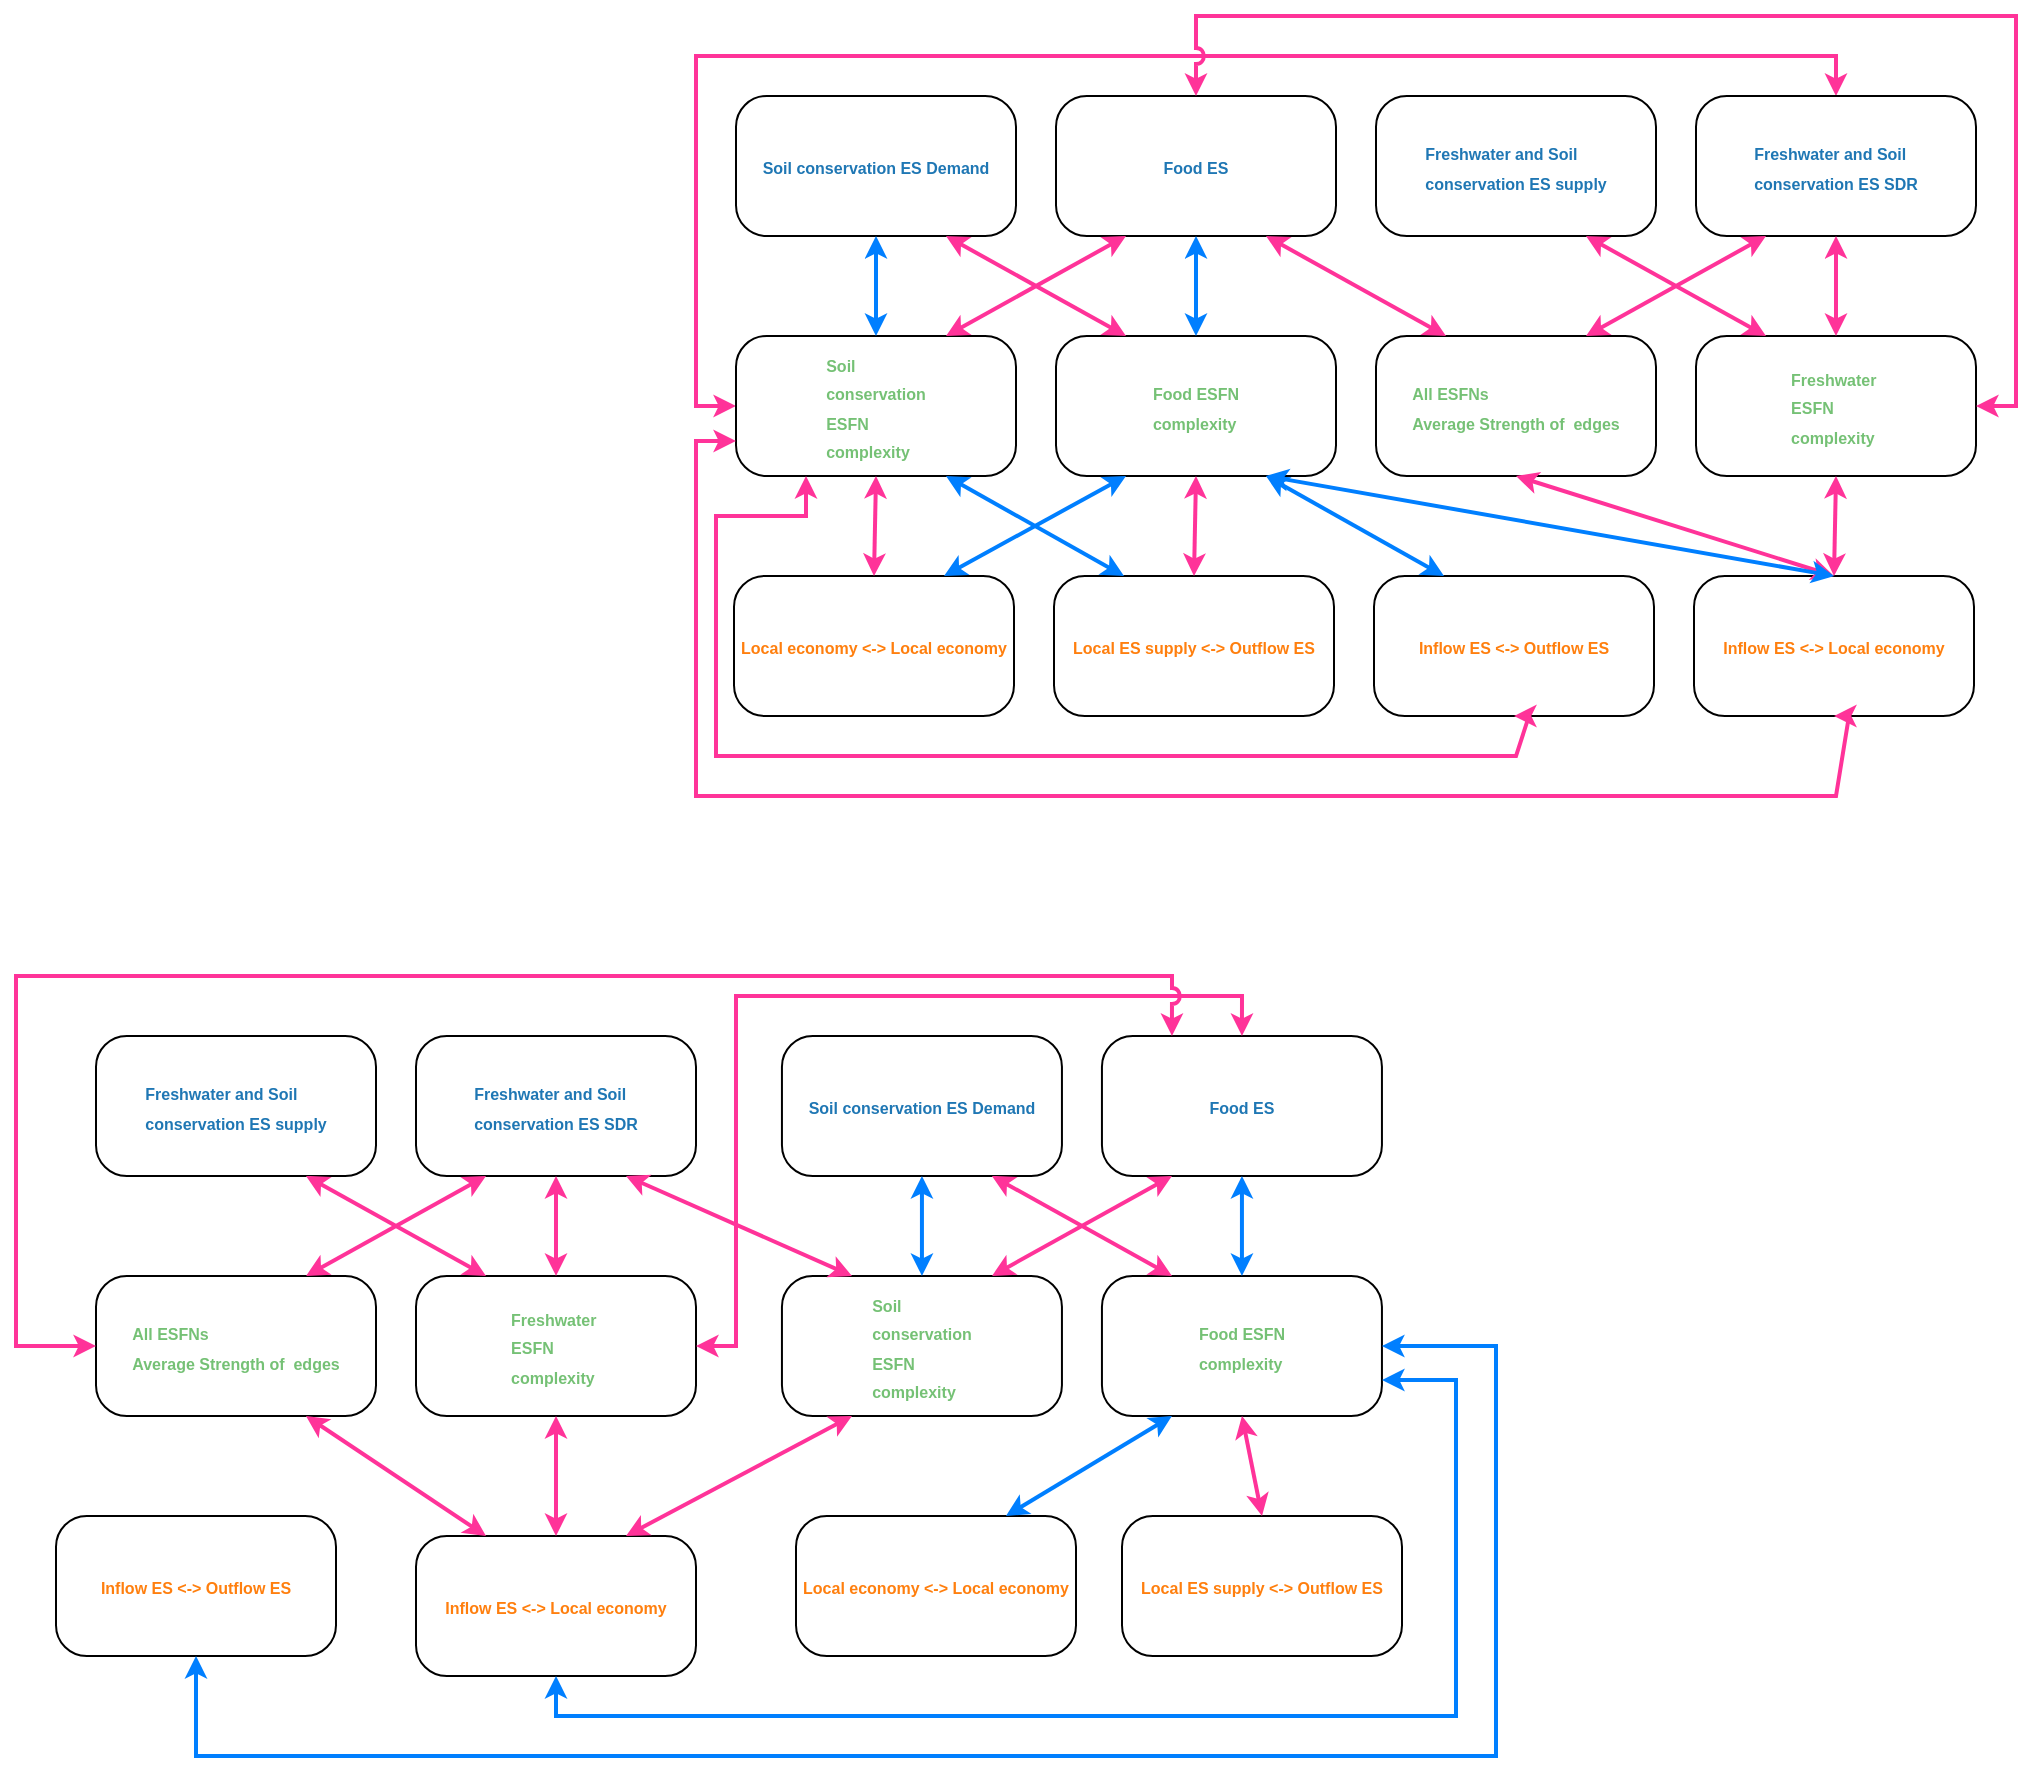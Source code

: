 <mxfile version="24.0.7" type="github">
  <diagram name="第 1 页" id="JeE2c27Bu6EYM7HYvsVZ">
    <mxGraphModel dx="2015" dy="661" grid="1" gridSize="10" guides="1" tooltips="1" connect="1" arrows="1" fold="1" page="1" pageScale="1" pageWidth="827" pageHeight="1169" math="0" shadow="0">
      <root>
        <mxCell id="0" />
        <mxCell id="1" parent="0" />
        <mxCell id="OIKS8xXbddzwCxAj18jL-1" value="&lt;p style=&quot;language:zh-CN;margin-top:0pt;margin-bottom:0pt;margin-left:0in;&lt;br/&gt;text-align:left;direction:ltr;unicode-bidi:embed;mso-line-break-override:none;&lt;br/&gt;word-break:normal;punctuation-wrap:hanging&quot;&gt;&lt;span style=&quot;color: rgb(31, 119, 180); font-family: Arial; font-size: 8px; font-weight: 700;&quot;&gt;Soil&amp;nbsp;&lt;/span&gt;&lt;span style=&quot;color: rgb(31, 119, 180); font-family: Arial; font-size: 8px; font-weight: 700;&quot;&gt;conservation ES Demand&lt;/span&gt;&lt;br&gt;&lt;/p&gt;" style="rounded=1;whiteSpace=wrap;html=1;arcSize=22;" vertex="1" parent="1">
          <mxGeometry x="80" y="80" width="140" height="70" as="geometry" />
        </mxCell>
        <mxCell id="OIKS8xXbddzwCxAj18jL-2" value="&lt;span style=&quot;color: rgb(31, 119, 180); font-size: 8px; font-weight: 700; text-align: left;&quot;&gt;Food ES&lt;/span&gt;" style="rounded=1;whiteSpace=wrap;html=1;arcSize=22;" vertex="1" parent="1">
          <mxGeometry x="240" y="80" width="140" height="70" as="geometry" />
        </mxCell>
        <mxCell id="OIKS8xXbddzwCxAj18jL-3" value="&lt;p style=&quot;text-align: left; margin-top: 0pt; margin-bottom: 0pt; margin-left: 0in; direction: ltr; unicode-bidi: embed; word-break: normal;&quot;&gt;&lt;font style=&quot;font-size: 8px;&quot;&gt;&lt;span style=&quot;color: rgb(31, 119, 180); font-weight: bold;&quot;&gt;Freshwater&amp;nbsp;&lt;/span&gt;&lt;span style=&quot;color: rgb(31, 119, 180); font-weight: bold; background-color: initial;&quot;&gt;and&amp;nbsp;&lt;/span&gt;&lt;span style=&quot;color: rgb(31, 119, 180); font-weight: bold; background-color: initial;&quot;&gt;Soil&amp;nbsp;&lt;/span&gt;&lt;/font&gt;&lt;/p&gt;&lt;p style=&quot;text-align: left; margin-top: 0pt; margin-bottom: 0pt; margin-left: 0in; direction: ltr; unicode-bidi: embed; word-break: normal;&quot;&gt;&lt;font style=&quot;font-size: 8px;&quot;&gt;&lt;span style=&quot;color: rgb(31, 119, 180); font-weight: bold; background-color: initial;&quot;&gt;conservation&lt;/span&gt;&lt;span style=&quot;background-color: initial; color: rgb(31, 119, 180); font-weight: bold;&quot;&gt;&amp;nbsp;&lt;/span&gt;&lt;span style=&quot;background-color: initial; color: rgb(31, 119, 180); font-weight: bold;&quot;&gt;ES&amp;nbsp;&lt;/span&gt;&lt;span style=&quot;color: rgb(31, 119, 180); font-weight: bold; background-color: initial;&quot;&gt;supply&lt;/span&gt;&lt;/font&gt;&lt;/p&gt;" style="rounded=1;whiteSpace=wrap;html=1;arcSize=22;" vertex="1" parent="1">
          <mxGeometry x="400" y="80" width="140" height="70" as="geometry" />
        </mxCell>
        <mxCell id="OIKS8xXbddzwCxAj18jL-41" style="edgeStyle=orthogonalEdgeStyle;rounded=0;orthogonalLoop=1;jettySize=auto;html=1;exitX=0.5;exitY=0;exitDx=0;exitDy=0;startArrow=classic;startFill=1;endSize=5;startSize=5;strokeWidth=2;strokeColor=#FF3399;entryX=0;entryY=0.5;entryDx=0;entryDy=0;" edge="1" parent="1" source="OIKS8xXbddzwCxAj18jL-4" target="OIKS8xXbddzwCxAj18jL-5">
          <mxGeometry relative="1" as="geometry">
            <mxPoint x="630.103" y="30" as="targetPoint" />
          </mxGeometry>
        </mxCell>
        <mxCell id="OIKS8xXbddzwCxAj18jL-4" value="&lt;p style=&quot;text-align: left; margin-top: 0pt; margin-bottom: 0pt; margin-left: 0in; direction: ltr; unicode-bidi: embed; word-break: normal;&quot;&gt;&lt;font style=&quot;font-size: 8px;&quot;&gt;&lt;span style=&quot;color: rgb(31, 119, 180); font-weight: bold;&quot;&gt;Freshwater&amp;nbsp;&lt;/span&gt;&lt;span style=&quot;color: rgb(31, 119, 180); font-weight: bold; background-color: initial;&quot;&gt;and&amp;nbsp;&lt;/span&gt;&lt;span style=&quot;color: rgb(31, 119, 180); font-weight: bold; background-color: initial;&quot;&gt;Soil&amp;nbsp;&lt;/span&gt;&lt;/font&gt;&lt;/p&gt;&lt;p style=&quot;text-align: left; margin-top: 0pt; margin-bottom: 0pt; margin-left: 0in; direction: ltr; unicode-bidi: embed; word-break: normal;&quot;&gt;&lt;font style=&quot;font-size: 8px;&quot;&gt;&lt;span style=&quot;color: rgb(31, 119, 180); font-weight: bold; background-color: initial;&quot;&gt;conservation&lt;/span&gt;&lt;span style=&quot;background-color: initial; color: rgb(31, 119, 180); font-weight: bold;&quot;&gt;&amp;nbsp;&lt;/span&gt;&lt;span style=&quot;background-color: initial; color: rgb(31, 119, 180); font-weight: bold;&quot;&gt;ES&amp;nbsp;&lt;/span&gt;&lt;span style=&quot;color: rgb(31, 119, 180); font-weight: bold; background-color: initial;&quot;&gt;SDR&lt;/span&gt;&lt;/font&gt;&lt;/p&gt;" style="rounded=1;whiteSpace=wrap;html=1;arcSize=22;" vertex="1" parent="1">
          <mxGeometry x="560" y="80" width="140" height="70" as="geometry" />
        </mxCell>
        <mxCell id="OIKS8xXbddzwCxAj18jL-5" value="&lt;p style=&quot;text-align: left; margin-top: 0pt; margin-bottom: 0pt; margin-left: 0in; direction: ltr; unicode-bidi: embed; word-break: normal;&quot;&gt;&lt;font color=&quot;#75c175&quot;&gt;&lt;span style=&quot;font-size: 8px;&quot;&gt;&lt;b&gt;Soil&amp;nbsp;&lt;/b&gt;&lt;/span&gt;&lt;/font&gt;&lt;/p&gt;&lt;p style=&quot;text-align: left; margin-top: 0pt; margin-bottom: 0pt; margin-left: 0in; direction: ltr; unicode-bidi: embed; word-break: normal;&quot;&gt;&lt;font color=&quot;#75c175&quot;&gt;&lt;span style=&quot;font-size: 8px;&quot;&gt;&lt;b&gt;conservation&lt;/b&gt;&lt;/span&gt;&lt;/font&gt;&lt;/p&gt;&lt;p style=&quot;text-align: left; margin-top: 0pt; margin-bottom: 0pt; margin-left: 0in; direction: ltr; unicode-bidi: embed; word-break: normal;&quot;&gt;&lt;font color=&quot;#75c175&quot;&gt;&lt;span style=&quot;font-size: 8px;&quot;&gt;&lt;b&gt;ESFN&lt;/b&gt;&lt;/span&gt;&lt;/font&gt;&lt;/p&gt;&lt;p style=&quot;text-align: left; margin-top: 0pt; margin-bottom: 0pt; margin-left: 0in; direction: ltr; unicode-bidi: embed; word-break: normal;&quot;&gt;&lt;font color=&quot;#75c175&quot;&gt;&lt;span style=&quot;font-size: 8px;&quot;&gt;&lt;b&gt;complexity&lt;/b&gt;&lt;/span&gt;&lt;/font&gt;&lt;/p&gt;" style="rounded=1;whiteSpace=wrap;html=1;arcSize=22;" vertex="1" parent="1">
          <mxGeometry x="80" y="200" width="140" height="70" as="geometry" />
        </mxCell>
        <mxCell id="OIKS8xXbddzwCxAj18jL-6" value="&lt;p style=&quot;text-align: left; margin-top: 0pt; margin-bottom: 0pt; margin-left: 0in; direction: ltr; unicode-bidi: embed; word-break: normal;&quot;&gt;&lt;font color=&quot;#75c175&quot;&gt;&lt;span style=&quot;font-size: 8px;&quot;&gt;&lt;b&gt;Food ESFN&lt;/b&gt;&lt;/span&gt;&lt;/font&gt;&lt;/p&gt;&lt;p style=&quot;text-align: left; margin-top: 0pt; margin-bottom: 0pt; margin-left: 0in; direction: ltr; unicode-bidi: embed; word-break: normal;&quot;&gt;&lt;font color=&quot;#75c175&quot;&gt;&lt;span style=&quot;font-size: 8px;&quot;&gt;&lt;b&gt;complexity&lt;/b&gt;&lt;/span&gt;&lt;/font&gt;&lt;/p&gt;" style="rounded=1;whiteSpace=wrap;html=1;arcSize=22;" vertex="1" parent="1">
          <mxGeometry x="240" y="200" width="140" height="70" as="geometry" />
        </mxCell>
        <mxCell id="OIKS8xXbddzwCxAj18jL-7" value="&lt;p style=&quot;text-align: left; margin-top: 0pt; margin-bottom: 0pt; margin-left: 0in; direction: ltr; unicode-bidi: embed; word-break: normal;&quot;&gt;&lt;font color=&quot;#75c175&quot;&gt;&lt;span style=&quot;font-size: 8px;&quot;&gt;&lt;b&gt;All ESFNs&lt;/b&gt;&lt;/span&gt;&lt;/font&gt;&lt;/p&gt;&lt;p style=&quot;text-align: left; margin-top: 0pt; margin-bottom: 0pt; margin-left: 0in; direction: ltr; unicode-bidi: embed; word-break: normal;&quot;&gt;&lt;font color=&quot;#75c175&quot;&gt;&lt;span style=&quot;font-size: 8px;&quot;&gt;&lt;b&gt;Average&amp;nbsp;&lt;/b&gt;&lt;/span&gt;&lt;/font&gt;&lt;b style=&quot;font-size: 8px; color: rgb(117, 193, 117); background-color: initial;&quot;&gt;Strength of&amp;nbsp;&amp;nbsp;&lt;/b&gt;&lt;b style=&quot;font-size: 8px; color: rgb(117, 193, 117); background-color: initial;&quot;&gt;edges&lt;/b&gt;&lt;/p&gt;" style="rounded=1;whiteSpace=wrap;html=1;arcSize=22;" vertex="1" parent="1">
          <mxGeometry x="400" y="200" width="140" height="70" as="geometry" />
        </mxCell>
        <mxCell id="OIKS8xXbddzwCxAj18jL-8" value="&lt;p style=&quot;text-align: left; margin-top: 0pt; margin-bottom: 0pt; margin-left: 0in; direction: ltr; unicode-bidi: embed; word-break: normal;&quot;&gt;&lt;font color=&quot;#75c175&quot;&gt;&lt;span style=&quot;font-size: 8px;&quot;&gt;&lt;b&gt;Freshwater&amp;nbsp;&lt;/b&gt;&lt;/span&gt;&lt;/font&gt;&lt;/p&gt;&lt;p style=&quot;text-align: left; margin-top: 0pt; margin-bottom: 0pt; margin-left: 0in; direction: ltr; unicode-bidi: embed; word-break: normal;&quot;&gt;&lt;font color=&quot;#75c175&quot;&gt;&lt;span style=&quot;font-size: 8px;&quot;&gt;&lt;b&gt;ESFN&lt;/b&gt;&lt;/span&gt;&lt;/font&gt;&lt;/p&gt;&lt;p style=&quot;text-align: left; margin-top: 0pt; margin-bottom: 0pt; margin-left: 0in; direction: ltr; unicode-bidi: embed; word-break: normal;&quot;&gt;&lt;font color=&quot;#75c175&quot;&gt;&lt;span style=&quot;font-size: 8px;&quot;&gt;&lt;b&gt;complexity&lt;/b&gt;&lt;/span&gt;&lt;/font&gt;&lt;/p&gt;" style="rounded=1;whiteSpace=wrap;html=1;arcSize=22;" vertex="1" parent="1">
          <mxGeometry x="560" y="200" width="140" height="70" as="geometry" />
        </mxCell>
        <mxCell id="OIKS8xXbddzwCxAj18jL-9" value="&lt;span style=&quot;color: rgb(255, 127, 14); font-size: 8px; font-weight: 700; text-align: left;&quot;&gt;Local economy &amp;lt;-&amp;gt; Local economy&lt;/span&gt;" style="rounded=1;whiteSpace=wrap;html=1;arcSize=22;" vertex="1" parent="1">
          <mxGeometry x="79" y="320" width="140" height="70" as="geometry" />
        </mxCell>
        <mxCell id="OIKS8xXbddzwCxAj18jL-10" value="&lt;b style=&quot;color: rgb(255, 127, 14); font-size: 8px; text-align: left;&quot;&gt;Local ES supply &amp;lt;-&amp;gt; Outflow ES&lt;/b&gt;" style="rounded=1;whiteSpace=wrap;html=1;arcSize=22;" vertex="1" parent="1">
          <mxGeometry x="239" y="320" width="140" height="70" as="geometry" />
        </mxCell>
        <mxCell id="OIKS8xXbddzwCxAj18jL-11" value="&lt;b style=&quot;color: rgb(255, 127, 14); font-size: 8px; text-align: left;&quot;&gt;Inflow ES &amp;lt;-&amp;gt; Outflow ES&lt;/b&gt;" style="rounded=1;whiteSpace=wrap;html=1;arcSize=22;" vertex="1" parent="1">
          <mxGeometry x="399" y="320" width="140" height="70" as="geometry" />
        </mxCell>
        <mxCell id="OIKS8xXbddzwCxAj18jL-12" value="&lt;b style=&quot;color: rgb(255, 127, 14); font-size: 8px; text-align: left;&quot;&gt;Inflow ES &amp;lt;-&amp;gt; Local economy&lt;/b&gt;" style="rounded=1;whiteSpace=wrap;html=1;arcSize=22;" vertex="1" parent="1">
          <mxGeometry x="559" y="320" width="140" height="70" as="geometry" />
        </mxCell>
        <mxCell id="OIKS8xXbddzwCxAj18jL-33" value="" style="endArrow=classic;startArrow=classic;html=1;rounded=0;strokeWidth=2;endSize=5;startSize=5;entryX=0.5;entryY=1;entryDx=0;entryDy=0;exitX=0.5;exitY=0;exitDx=0;exitDy=0;strokeColor=#007FFF;" edge="1" parent="1" source="OIKS8xXbddzwCxAj18jL-5" target="OIKS8xXbddzwCxAj18jL-1">
          <mxGeometry width="50" height="50" relative="1" as="geometry">
            <mxPoint x="40" y="200" as="sourcePoint" />
            <mxPoint x="90" y="150" as="targetPoint" />
          </mxGeometry>
        </mxCell>
        <mxCell id="OIKS8xXbddzwCxAj18jL-34" value="" style="endArrow=classic;startArrow=classic;html=1;rounded=0;strokeWidth=2;endSize=5;startSize=5;entryX=0.75;entryY=1;entryDx=0;entryDy=0;exitX=0.25;exitY=0;exitDx=0;exitDy=0;strokeColor=#FF3399;" edge="1" parent="1" source="OIKS8xXbddzwCxAj18jL-6" target="OIKS8xXbddzwCxAj18jL-1">
          <mxGeometry width="50" height="50" relative="1" as="geometry">
            <mxPoint x="160" y="210" as="sourcePoint" />
            <mxPoint x="160" y="160" as="targetPoint" />
          </mxGeometry>
        </mxCell>
        <mxCell id="OIKS8xXbddzwCxAj18jL-35" value="" style="endArrow=classic;startArrow=classic;html=1;rounded=0;strokeWidth=2;endSize=5;startSize=5;entryX=0.75;entryY=0;entryDx=0;entryDy=0;exitX=0.25;exitY=1;exitDx=0;exitDy=0;strokeColor=#FF3399;" edge="1" parent="1" source="OIKS8xXbddzwCxAj18jL-2" target="OIKS8xXbddzwCxAj18jL-5">
          <mxGeometry width="50" height="50" relative="1" as="geometry">
            <mxPoint x="285" y="210" as="sourcePoint" />
            <mxPoint x="195" y="160" as="targetPoint" />
          </mxGeometry>
        </mxCell>
        <mxCell id="OIKS8xXbddzwCxAj18jL-36" value="" style="endArrow=classic;startArrow=classic;html=1;rounded=0;strokeWidth=2;endSize=5;startSize=5;entryX=0.5;entryY=1;entryDx=0;entryDy=0;exitX=0.5;exitY=0;exitDx=0;exitDy=0;strokeColor=#007FFF;" edge="1" parent="1" source="OIKS8xXbddzwCxAj18jL-6" target="OIKS8xXbddzwCxAj18jL-2">
          <mxGeometry width="50" height="50" relative="1" as="geometry">
            <mxPoint x="160" y="210" as="sourcePoint" />
            <mxPoint x="160" y="160" as="targetPoint" />
          </mxGeometry>
        </mxCell>
        <mxCell id="OIKS8xXbddzwCxAj18jL-37" value="" style="endArrow=classic;startArrow=classic;html=1;rounded=0;strokeWidth=2;endSize=5;startSize=5;entryX=0.5;entryY=1;entryDx=0;entryDy=0;exitX=0.5;exitY=0;exitDx=0;exitDy=0;strokeColor=#FF3399;" edge="1" parent="1" source="OIKS8xXbddzwCxAj18jL-8" target="OIKS8xXbddzwCxAj18jL-4">
          <mxGeometry width="50" height="50" relative="1" as="geometry">
            <mxPoint x="285" y="210" as="sourcePoint" />
            <mxPoint x="195" y="160" as="targetPoint" />
          </mxGeometry>
        </mxCell>
        <mxCell id="OIKS8xXbddzwCxAj18jL-38" value="" style="endArrow=classic;startArrow=classic;html=1;rounded=0;strokeWidth=2;endSize=5;startSize=5;entryX=0.75;entryY=1;entryDx=0;entryDy=0;exitX=0.25;exitY=0;exitDx=0;exitDy=0;strokeColor=#FF3399;" edge="1" parent="1" source="OIKS8xXbddzwCxAj18jL-7" target="OIKS8xXbddzwCxAj18jL-2">
          <mxGeometry width="50" height="50" relative="1" as="geometry">
            <mxPoint x="285" y="210" as="sourcePoint" />
            <mxPoint x="195" y="160" as="targetPoint" />
          </mxGeometry>
        </mxCell>
        <mxCell id="OIKS8xXbddzwCxAj18jL-39" value="" style="endArrow=classic;startArrow=classic;html=1;rounded=0;strokeWidth=2;endSize=5;startSize=5;entryX=0.75;entryY=1;entryDx=0;entryDy=0;exitX=0.25;exitY=0;exitDx=0;exitDy=0;strokeColor=#FF3399;" edge="1" parent="1" source="OIKS8xXbddzwCxAj18jL-8" target="OIKS8xXbddzwCxAj18jL-3">
          <mxGeometry width="50" height="50" relative="1" as="geometry">
            <mxPoint x="610" y="200" as="sourcePoint" />
            <mxPoint x="520" y="150" as="targetPoint" />
          </mxGeometry>
        </mxCell>
        <mxCell id="OIKS8xXbddzwCxAj18jL-40" value="" style="endArrow=classic;startArrow=classic;html=1;rounded=0;strokeWidth=2;endSize=5;startSize=5;entryX=0.75;entryY=0;entryDx=0;entryDy=0;exitX=0.25;exitY=1;exitDx=0;exitDy=0;strokeColor=#FF3399;" edge="1" parent="1" source="OIKS8xXbddzwCxAj18jL-4" target="OIKS8xXbddzwCxAj18jL-7">
          <mxGeometry width="50" height="50" relative="1" as="geometry">
            <mxPoint x="610" y="150" as="sourcePoint" />
            <mxPoint x="520" y="200" as="targetPoint" />
          </mxGeometry>
        </mxCell>
        <mxCell id="OIKS8xXbddzwCxAj18jL-42" style="edgeStyle=orthogonalEdgeStyle;rounded=0;orthogonalLoop=1;jettySize=auto;html=1;exitX=1;exitY=0.5;exitDx=0;exitDy=0;startArrow=classic;startFill=1;endSize=5;startSize=5;strokeWidth=2;strokeColor=#FF3399;entryX=0.5;entryY=0;entryDx=0;entryDy=0;jumpStyle=arc;" edge="1" parent="1" source="OIKS8xXbddzwCxAj18jL-8" target="OIKS8xXbddzwCxAj18jL-2">
          <mxGeometry relative="1" as="geometry">
            <mxPoint x="90" y="245" as="targetPoint" />
            <mxPoint x="640" y="90" as="sourcePoint" />
            <Array as="points">
              <mxPoint x="720" y="235" />
              <mxPoint x="720" y="40" />
              <mxPoint x="310" y="40" />
            </Array>
          </mxGeometry>
        </mxCell>
        <mxCell id="OIKS8xXbddzwCxAj18jL-64" value="" style="endArrow=classic;startArrow=classic;html=1;rounded=0;strokeWidth=2;endSize=5;startSize=5;entryX=0.5;entryY=1;entryDx=0;entryDy=0;exitX=0.5;exitY=0;exitDx=0;exitDy=0;strokeColor=#FF3399;" edge="1" parent="1" source="OIKS8xXbddzwCxAj18jL-9" target="OIKS8xXbddzwCxAj18jL-5">
          <mxGeometry width="50" height="50" relative="1" as="geometry">
            <mxPoint x="640" y="210" as="sourcePoint" />
            <mxPoint x="640" y="160" as="targetPoint" />
          </mxGeometry>
        </mxCell>
        <mxCell id="OIKS8xXbddzwCxAj18jL-67" value="" style="endArrow=classic;startArrow=classic;html=1;rounded=0;strokeWidth=2;endSize=5;startSize=5;entryX=0.5;entryY=1;entryDx=0;entryDy=0;exitX=0.5;exitY=0;exitDx=0;exitDy=0;strokeColor=#FF3399;" edge="1" parent="1" source="OIKS8xXbddzwCxAj18jL-10" target="OIKS8xXbddzwCxAj18jL-6">
          <mxGeometry width="50" height="50" relative="1" as="geometry">
            <mxPoint x="160" y="330" as="sourcePoint" />
            <mxPoint x="160" y="280" as="targetPoint" />
          </mxGeometry>
        </mxCell>
        <mxCell id="OIKS8xXbddzwCxAj18jL-68" value="" style="endArrow=classic;startArrow=classic;html=1;rounded=0;strokeWidth=2;endSize=5;startSize=5;entryX=0.25;entryY=1;entryDx=0;entryDy=0;exitX=0.75;exitY=0;exitDx=0;exitDy=0;strokeColor=#007FFF;" edge="1" parent="1" source="OIKS8xXbddzwCxAj18jL-9" target="OIKS8xXbddzwCxAj18jL-6">
          <mxGeometry width="50" height="50" relative="1" as="geometry">
            <mxPoint x="320" y="210" as="sourcePoint" />
            <mxPoint x="320" y="160" as="targetPoint" />
          </mxGeometry>
        </mxCell>
        <mxCell id="OIKS8xXbddzwCxAj18jL-69" value="" style="endArrow=classic;startArrow=classic;html=1;rounded=0;strokeWidth=2;endSize=5;startSize=5;entryX=0.25;entryY=0;entryDx=0;entryDy=0;exitX=0.75;exitY=1;exitDx=0;exitDy=0;strokeColor=#007FFF;" edge="1" parent="1" source="OIKS8xXbddzwCxAj18jL-5" target="OIKS8xXbddzwCxAj18jL-10">
          <mxGeometry width="50" height="50" relative="1" as="geometry">
            <mxPoint x="195" y="330" as="sourcePoint" />
            <mxPoint x="285" y="280" as="targetPoint" />
          </mxGeometry>
        </mxCell>
        <mxCell id="OIKS8xXbddzwCxAj18jL-70" value="" style="endArrow=classic;startArrow=classic;html=1;rounded=0;strokeWidth=2;endSize=5;startSize=5;entryX=0.75;entryY=1;entryDx=0;entryDy=0;exitX=0.25;exitY=0;exitDx=0;exitDy=0;strokeColor=#007FFF;" edge="1" parent="1" source="OIKS8xXbddzwCxAj18jL-11" target="OIKS8xXbddzwCxAj18jL-6">
          <mxGeometry width="50" height="50" relative="1" as="geometry">
            <mxPoint x="195" y="330" as="sourcePoint" />
            <mxPoint x="285" y="280" as="targetPoint" />
          </mxGeometry>
        </mxCell>
        <mxCell id="OIKS8xXbddzwCxAj18jL-72" value="" style="endArrow=classic;startArrow=classic;html=1;rounded=0;strokeWidth=2;endSize=5;startSize=5;entryX=0.5;entryY=1;entryDx=0;entryDy=0;exitX=0.5;exitY=0;exitDx=0;exitDy=0;strokeColor=#FF3399;" edge="1" parent="1" source="OIKS8xXbddzwCxAj18jL-12" target="OIKS8xXbddzwCxAj18jL-8">
          <mxGeometry width="50" height="50" relative="1" as="geometry">
            <mxPoint x="160" y="330" as="sourcePoint" />
            <mxPoint x="160" y="280" as="targetPoint" />
          </mxGeometry>
        </mxCell>
        <mxCell id="OIKS8xXbddzwCxAj18jL-73" value="" style="endArrow=classic;startArrow=classic;html=1;rounded=0;strokeWidth=2;endSize=5;startSize=5;entryX=0.5;entryY=1;entryDx=0;entryDy=0;exitX=0.5;exitY=0;exitDx=0;exitDy=0;strokeColor=#FF3399;" edge="1" parent="1" source="OIKS8xXbddzwCxAj18jL-12" target="OIKS8xXbddzwCxAj18jL-7">
          <mxGeometry width="50" height="50" relative="1" as="geometry">
            <mxPoint x="640" y="330" as="sourcePoint" />
            <mxPoint x="640" y="280" as="targetPoint" />
          </mxGeometry>
        </mxCell>
        <mxCell id="OIKS8xXbddzwCxAj18jL-74" style="edgeStyle=orthogonalEdgeStyle;rounded=0;orthogonalLoop=1;jettySize=auto;html=1;exitX=0.5;exitY=1;exitDx=0;exitDy=0;startArrow=classic;startFill=1;endSize=5;startSize=5;strokeWidth=2;strokeColor=#FF3399;entryX=0;entryY=0.75;entryDx=0;entryDy=0;jumpStyle=arc;" edge="1" parent="1" source="OIKS8xXbddzwCxAj18jL-12" target="OIKS8xXbddzwCxAj18jL-5">
          <mxGeometry relative="1" as="geometry">
            <mxPoint x="300" y="469.97" as="targetPoint" />
            <mxPoint x="690" y="624.97" as="sourcePoint" />
            <Array as="points">
              <mxPoint x="630" y="430" />
              <mxPoint x="60" y="430" />
              <mxPoint x="60" y="253" />
            </Array>
          </mxGeometry>
        </mxCell>
        <mxCell id="OIKS8xXbddzwCxAj18jL-75" style="edgeStyle=orthogonalEdgeStyle;rounded=0;orthogonalLoop=1;jettySize=auto;html=1;exitX=0.5;exitY=1;exitDx=0;exitDy=0;startArrow=classic;startFill=1;endSize=5;startSize=5;strokeWidth=2;strokeColor=#FF3399;jumpStyle=arc;entryX=0.25;entryY=1;entryDx=0;entryDy=0;" edge="1" parent="1" source="OIKS8xXbddzwCxAj18jL-11" target="OIKS8xXbddzwCxAj18jL-5">
          <mxGeometry relative="1" as="geometry">
            <mxPoint x="90" y="290" as="targetPoint" />
            <mxPoint x="640" y="400" as="sourcePoint" />
            <Array as="points">
              <mxPoint x="470" y="410" />
              <mxPoint x="70" y="410" />
              <mxPoint x="70" y="290" />
              <mxPoint x="115" y="290" />
            </Array>
          </mxGeometry>
        </mxCell>
        <mxCell id="OIKS8xXbddzwCxAj18jL-76" value="" style="endArrow=classic;startArrow=classic;html=1;rounded=0;strokeWidth=2;endSize=5;startSize=5;entryX=0.75;entryY=1;entryDx=0;entryDy=0;exitX=0.5;exitY=0;exitDx=0;exitDy=0;strokeColor=#007FFF;" edge="1" parent="1" source="OIKS8xXbddzwCxAj18jL-12" target="OIKS8xXbddzwCxAj18jL-6">
          <mxGeometry width="50" height="50" relative="1" as="geometry">
            <mxPoint x="445" y="330" as="sourcePoint" />
            <mxPoint x="355" y="280" as="targetPoint" />
          </mxGeometry>
        </mxCell>
        <mxCell id="OIKS8xXbddzwCxAj18jL-152" value="&lt;p style=&quot;language:zh-CN;margin-top:0pt;margin-bottom:0pt;margin-left:0in;&lt;br/&gt;text-align:left;direction:ltr;unicode-bidi:embed;mso-line-break-override:none;&lt;br/&gt;word-break:normal;punctuation-wrap:hanging&quot;&gt;&lt;span style=&quot;color: rgb(31, 119, 180); font-family: Arial; font-size: 8px; font-weight: 700;&quot;&gt;Soil&amp;nbsp;&lt;/span&gt;&lt;span style=&quot;color: rgb(31, 119, 180); font-family: Arial; font-size: 8px; font-weight: 700;&quot;&gt;conservation ES Demand&lt;/span&gt;&lt;br&gt;&lt;/p&gt;" style="rounded=1;whiteSpace=wrap;html=1;arcSize=22;" vertex="1" parent="1">
          <mxGeometry x="102.97" y="549.97" width="140" height="70" as="geometry" />
        </mxCell>
        <mxCell id="OIKS8xXbddzwCxAj18jL-153" value="&lt;span style=&quot;color: rgb(31, 119, 180); font-size: 8px; font-weight: 700; text-align: left;&quot;&gt;Food ES&lt;/span&gt;" style="rounded=1;whiteSpace=wrap;html=1;arcSize=22;" vertex="1" parent="1">
          <mxGeometry x="262.97" y="549.97" width="140" height="70" as="geometry" />
        </mxCell>
        <mxCell id="OIKS8xXbddzwCxAj18jL-154" value="&lt;p style=&quot;text-align: left; margin-top: 0pt; margin-bottom: 0pt; margin-left: 0in; direction: ltr; unicode-bidi: embed; word-break: normal;&quot;&gt;&lt;font style=&quot;font-size: 8px;&quot;&gt;&lt;span style=&quot;color: rgb(31, 119, 180); font-weight: bold;&quot;&gt;Freshwater&amp;nbsp;&lt;/span&gt;&lt;span style=&quot;color: rgb(31, 119, 180); font-weight: bold; background-color: initial;&quot;&gt;and&amp;nbsp;&lt;/span&gt;&lt;span style=&quot;color: rgb(31, 119, 180); font-weight: bold; background-color: initial;&quot;&gt;Soil&amp;nbsp;&lt;/span&gt;&lt;/font&gt;&lt;/p&gt;&lt;p style=&quot;text-align: left; margin-top: 0pt; margin-bottom: 0pt; margin-left: 0in; direction: ltr; unicode-bidi: embed; word-break: normal;&quot;&gt;&lt;font style=&quot;font-size: 8px;&quot;&gt;&lt;span style=&quot;color: rgb(31, 119, 180); font-weight: bold; background-color: initial;&quot;&gt;conservation&lt;/span&gt;&lt;span style=&quot;background-color: initial; color: rgb(31, 119, 180); font-weight: bold;&quot;&gt;&amp;nbsp;&lt;/span&gt;&lt;span style=&quot;background-color: initial; color: rgb(31, 119, 180); font-weight: bold;&quot;&gt;ES&amp;nbsp;&lt;/span&gt;&lt;span style=&quot;color: rgb(31, 119, 180); font-weight: bold; background-color: initial;&quot;&gt;supply&lt;/span&gt;&lt;/font&gt;&lt;/p&gt;" style="rounded=1;whiteSpace=wrap;html=1;arcSize=22;" vertex="1" parent="1">
          <mxGeometry x="-240" y="549.97" width="140" height="70" as="geometry" />
        </mxCell>
        <mxCell id="OIKS8xXbddzwCxAj18jL-156" value="&lt;p style=&quot;text-align: left; margin-top: 0pt; margin-bottom: 0pt; margin-left: 0in; direction: ltr; unicode-bidi: embed; word-break: normal;&quot;&gt;&lt;font style=&quot;font-size: 8px;&quot;&gt;&lt;span style=&quot;color: rgb(31, 119, 180); font-weight: bold;&quot;&gt;Freshwater&amp;nbsp;&lt;/span&gt;&lt;span style=&quot;color: rgb(31, 119, 180); font-weight: bold; background-color: initial;&quot;&gt;and&amp;nbsp;&lt;/span&gt;&lt;span style=&quot;color: rgb(31, 119, 180); font-weight: bold; background-color: initial;&quot;&gt;Soil&amp;nbsp;&lt;/span&gt;&lt;/font&gt;&lt;/p&gt;&lt;p style=&quot;text-align: left; margin-top: 0pt; margin-bottom: 0pt; margin-left: 0in; direction: ltr; unicode-bidi: embed; word-break: normal;&quot;&gt;&lt;font style=&quot;font-size: 8px;&quot;&gt;&lt;span style=&quot;color: rgb(31, 119, 180); font-weight: bold; background-color: initial;&quot;&gt;conservation&lt;/span&gt;&lt;span style=&quot;background-color: initial; color: rgb(31, 119, 180); font-weight: bold;&quot;&gt;&amp;nbsp;&lt;/span&gt;&lt;span style=&quot;background-color: initial; color: rgb(31, 119, 180); font-weight: bold;&quot;&gt;ES&amp;nbsp;&lt;/span&gt;&lt;span style=&quot;color: rgb(31, 119, 180); font-weight: bold; background-color: initial;&quot;&gt;SDR&lt;/span&gt;&lt;/font&gt;&lt;/p&gt;" style="rounded=1;whiteSpace=wrap;html=1;arcSize=22;" vertex="1" parent="1">
          <mxGeometry x="-80" y="549.97" width="140" height="70" as="geometry" />
        </mxCell>
        <mxCell id="OIKS8xXbddzwCxAj18jL-157" value="&lt;p style=&quot;text-align: left; margin-top: 0pt; margin-bottom: 0pt; margin-left: 0in; direction: ltr; unicode-bidi: embed; word-break: normal;&quot;&gt;&lt;font color=&quot;#75c175&quot;&gt;&lt;span style=&quot;font-size: 8px;&quot;&gt;&lt;b&gt;Soil&amp;nbsp;&lt;/b&gt;&lt;/span&gt;&lt;/font&gt;&lt;/p&gt;&lt;p style=&quot;text-align: left; margin-top: 0pt; margin-bottom: 0pt; margin-left: 0in; direction: ltr; unicode-bidi: embed; word-break: normal;&quot;&gt;&lt;font color=&quot;#75c175&quot;&gt;&lt;span style=&quot;font-size: 8px;&quot;&gt;&lt;b&gt;conservation&lt;/b&gt;&lt;/span&gt;&lt;/font&gt;&lt;/p&gt;&lt;p style=&quot;text-align: left; margin-top: 0pt; margin-bottom: 0pt; margin-left: 0in; direction: ltr; unicode-bidi: embed; word-break: normal;&quot;&gt;&lt;font color=&quot;#75c175&quot;&gt;&lt;span style=&quot;font-size: 8px;&quot;&gt;&lt;b&gt;ESFN&lt;/b&gt;&lt;/span&gt;&lt;/font&gt;&lt;/p&gt;&lt;p style=&quot;text-align: left; margin-top: 0pt; margin-bottom: 0pt; margin-left: 0in; direction: ltr; unicode-bidi: embed; word-break: normal;&quot;&gt;&lt;font color=&quot;#75c175&quot;&gt;&lt;span style=&quot;font-size: 8px;&quot;&gt;&lt;b&gt;complexity&lt;/b&gt;&lt;/span&gt;&lt;/font&gt;&lt;/p&gt;" style="rounded=1;whiteSpace=wrap;html=1;arcSize=22;" vertex="1" parent="1">
          <mxGeometry x="102.97" y="669.97" width="140" height="70" as="geometry" />
        </mxCell>
        <mxCell id="OIKS8xXbddzwCxAj18jL-158" value="&lt;p style=&quot;text-align: left; margin-top: 0pt; margin-bottom: 0pt; margin-left: 0in; direction: ltr; unicode-bidi: embed; word-break: normal;&quot;&gt;&lt;font color=&quot;#75c175&quot;&gt;&lt;span style=&quot;font-size: 8px;&quot;&gt;&lt;b&gt;Food ESFN&lt;/b&gt;&lt;/span&gt;&lt;/font&gt;&lt;/p&gt;&lt;p style=&quot;text-align: left; margin-top: 0pt; margin-bottom: 0pt; margin-left: 0in; direction: ltr; unicode-bidi: embed; word-break: normal;&quot;&gt;&lt;font color=&quot;#75c175&quot;&gt;&lt;span style=&quot;font-size: 8px;&quot;&gt;&lt;b&gt;complexity&lt;/b&gt;&lt;/span&gt;&lt;/font&gt;&lt;/p&gt;" style="rounded=1;whiteSpace=wrap;html=1;arcSize=22;" vertex="1" parent="1">
          <mxGeometry x="262.97" y="669.97" width="140" height="70" as="geometry" />
        </mxCell>
        <mxCell id="OIKS8xXbddzwCxAj18jL-159" value="&lt;p style=&quot;text-align: left; margin-top: 0pt; margin-bottom: 0pt; margin-left: 0in; direction: ltr; unicode-bidi: embed; word-break: normal;&quot;&gt;&lt;font color=&quot;#75c175&quot;&gt;&lt;span style=&quot;font-size: 8px;&quot;&gt;&lt;b&gt;All ESFNs&lt;/b&gt;&lt;/span&gt;&lt;/font&gt;&lt;/p&gt;&lt;p style=&quot;text-align: left; margin-top: 0pt; margin-bottom: 0pt; margin-left: 0in; direction: ltr; unicode-bidi: embed; word-break: normal;&quot;&gt;&lt;font color=&quot;#75c175&quot;&gt;&lt;span style=&quot;font-size: 8px;&quot;&gt;&lt;b&gt;Average&amp;nbsp;&lt;/b&gt;&lt;/span&gt;&lt;/font&gt;&lt;b style=&quot;font-size: 8px; color: rgb(117, 193, 117); background-color: initial;&quot;&gt;Strength of&amp;nbsp;&amp;nbsp;&lt;/b&gt;&lt;b style=&quot;font-size: 8px; color: rgb(117, 193, 117); background-color: initial;&quot;&gt;edges&lt;/b&gt;&lt;/p&gt;" style="rounded=1;whiteSpace=wrap;html=1;arcSize=22;" vertex="1" parent="1">
          <mxGeometry x="-240" y="669.97" width="140" height="70" as="geometry" />
        </mxCell>
        <mxCell id="OIKS8xXbddzwCxAj18jL-160" value="&lt;p style=&quot;text-align: left; margin-top: 0pt; margin-bottom: 0pt; margin-left: 0in; direction: ltr; unicode-bidi: embed; word-break: normal;&quot;&gt;&lt;font color=&quot;#75c175&quot;&gt;&lt;span style=&quot;font-size: 8px;&quot;&gt;&lt;b&gt;Freshwater&amp;nbsp;&lt;/b&gt;&lt;/span&gt;&lt;/font&gt;&lt;/p&gt;&lt;p style=&quot;text-align: left; margin-top: 0pt; margin-bottom: 0pt; margin-left: 0in; direction: ltr; unicode-bidi: embed; word-break: normal;&quot;&gt;&lt;font color=&quot;#75c175&quot;&gt;&lt;span style=&quot;font-size: 8px;&quot;&gt;&lt;b&gt;ESFN&lt;/b&gt;&lt;/span&gt;&lt;/font&gt;&lt;/p&gt;&lt;p style=&quot;text-align: left; margin-top: 0pt; margin-bottom: 0pt; margin-left: 0in; direction: ltr; unicode-bidi: embed; word-break: normal;&quot;&gt;&lt;font color=&quot;#75c175&quot;&gt;&lt;span style=&quot;font-size: 8px;&quot;&gt;&lt;b&gt;complexity&lt;/b&gt;&lt;/span&gt;&lt;/font&gt;&lt;/p&gt;" style="rounded=1;whiteSpace=wrap;html=1;arcSize=22;" vertex="1" parent="1">
          <mxGeometry x="-80" y="669.97" width="140" height="70" as="geometry" />
        </mxCell>
        <mxCell id="OIKS8xXbddzwCxAj18jL-161" value="&lt;span style=&quot;color: rgb(255, 127, 14); font-size: 8px; font-weight: 700; text-align: left;&quot;&gt;Local economy &amp;lt;-&amp;gt; Local economy&lt;/span&gt;" style="rounded=1;whiteSpace=wrap;html=1;arcSize=22;" vertex="1" parent="1">
          <mxGeometry x="110" y="789.97" width="140" height="70" as="geometry" />
        </mxCell>
        <mxCell id="OIKS8xXbddzwCxAj18jL-162" value="&lt;b style=&quot;color: rgb(255, 127, 14); font-size: 8px; text-align: left;&quot;&gt;Local ES supply &amp;lt;-&amp;gt; Outflow ES&lt;/b&gt;" style="rounded=1;whiteSpace=wrap;html=1;arcSize=22;" vertex="1" parent="1">
          <mxGeometry x="273" y="789.97" width="140" height="70" as="geometry" />
        </mxCell>
        <mxCell id="OIKS8xXbddzwCxAj18jL-163" value="&lt;b style=&quot;color: rgb(255, 127, 14); font-size: 8px; text-align: left;&quot;&gt;Inflow ES &amp;lt;-&amp;gt; Outflow ES&lt;/b&gt;" style="rounded=1;whiteSpace=wrap;html=1;arcSize=22;" vertex="1" parent="1">
          <mxGeometry x="-260" y="789.97" width="140" height="70" as="geometry" />
        </mxCell>
        <mxCell id="OIKS8xXbddzwCxAj18jL-164" value="&lt;b style=&quot;color: rgb(255, 127, 14); font-size: 8px; text-align: left;&quot;&gt;Inflow ES &amp;lt;-&amp;gt; Local economy&lt;/b&gt;" style="rounded=1;whiteSpace=wrap;html=1;arcSize=22;" vertex="1" parent="1">
          <mxGeometry x="-80" y="800" width="140" height="70" as="geometry" />
        </mxCell>
        <mxCell id="OIKS8xXbddzwCxAj18jL-165" value="" style="endArrow=classic;startArrow=classic;html=1;rounded=0;strokeWidth=2;endSize=5;startSize=5;entryX=0.5;entryY=1;entryDx=0;entryDy=0;exitX=0.5;exitY=0;exitDx=0;exitDy=0;strokeColor=#007FFF;" edge="1" parent="1" source="OIKS8xXbddzwCxAj18jL-157" target="OIKS8xXbddzwCxAj18jL-152">
          <mxGeometry width="50" height="50" relative="1" as="geometry">
            <mxPoint x="62.97" y="669.97" as="sourcePoint" />
            <mxPoint x="112.97" y="619.97" as="targetPoint" />
          </mxGeometry>
        </mxCell>
        <mxCell id="OIKS8xXbddzwCxAj18jL-166" value="" style="endArrow=classic;startArrow=classic;html=1;rounded=0;strokeWidth=2;endSize=5;startSize=5;entryX=0.75;entryY=1;entryDx=0;entryDy=0;exitX=0.25;exitY=0;exitDx=0;exitDy=0;strokeColor=#FF3399;" edge="1" parent="1" source="OIKS8xXbddzwCxAj18jL-158" target="OIKS8xXbddzwCxAj18jL-152">
          <mxGeometry width="50" height="50" relative="1" as="geometry">
            <mxPoint x="182.97" y="679.97" as="sourcePoint" />
            <mxPoint x="182.97" y="629.97" as="targetPoint" />
          </mxGeometry>
        </mxCell>
        <mxCell id="OIKS8xXbddzwCxAj18jL-167" value="" style="endArrow=classic;startArrow=classic;html=1;rounded=0;strokeWidth=2;endSize=5;startSize=5;entryX=0.75;entryY=0;entryDx=0;entryDy=0;exitX=0.25;exitY=1;exitDx=0;exitDy=0;strokeColor=#FF3399;" edge="1" parent="1" source="OIKS8xXbddzwCxAj18jL-153" target="OIKS8xXbddzwCxAj18jL-157">
          <mxGeometry width="50" height="50" relative="1" as="geometry">
            <mxPoint x="307.97" y="679.97" as="sourcePoint" />
            <mxPoint x="217.97" y="629.97" as="targetPoint" />
          </mxGeometry>
        </mxCell>
        <mxCell id="OIKS8xXbddzwCxAj18jL-168" value="" style="endArrow=classic;startArrow=classic;html=1;rounded=0;strokeWidth=2;endSize=5;startSize=5;entryX=0.5;entryY=1;entryDx=0;entryDy=0;exitX=0.5;exitY=0;exitDx=0;exitDy=0;strokeColor=#007FFF;" edge="1" parent="1" source="OIKS8xXbddzwCxAj18jL-158" target="OIKS8xXbddzwCxAj18jL-153">
          <mxGeometry width="50" height="50" relative="1" as="geometry">
            <mxPoint x="182.97" y="679.97" as="sourcePoint" />
            <mxPoint x="182.97" y="629.97" as="targetPoint" />
          </mxGeometry>
        </mxCell>
        <mxCell id="OIKS8xXbddzwCxAj18jL-169" value="" style="endArrow=classic;startArrow=classic;html=1;rounded=0;strokeWidth=2;endSize=5;startSize=5;entryX=0.5;entryY=1;entryDx=0;entryDy=0;exitX=0.5;exitY=0;exitDx=0;exitDy=0;strokeColor=#FF3399;" edge="1" parent="1" source="OIKS8xXbddzwCxAj18jL-160" target="OIKS8xXbddzwCxAj18jL-156">
          <mxGeometry width="50" height="50" relative="1" as="geometry">
            <mxPoint x="-355" y="679.97" as="sourcePoint" />
            <mxPoint x="-445" y="629.97" as="targetPoint" />
          </mxGeometry>
        </mxCell>
        <mxCell id="OIKS8xXbddzwCxAj18jL-171" value="" style="endArrow=classic;startArrow=classic;html=1;rounded=0;strokeWidth=2;endSize=5;startSize=5;entryX=0.75;entryY=1;entryDx=0;entryDy=0;exitX=0.25;exitY=0;exitDx=0;exitDy=0;strokeColor=#FF3399;" edge="1" parent="1" source="OIKS8xXbddzwCxAj18jL-160" target="OIKS8xXbddzwCxAj18jL-154">
          <mxGeometry width="50" height="50" relative="1" as="geometry">
            <mxPoint x="-30" y="669.97" as="sourcePoint" />
            <mxPoint x="-120" y="619.97" as="targetPoint" />
          </mxGeometry>
        </mxCell>
        <mxCell id="OIKS8xXbddzwCxAj18jL-172" value="" style="endArrow=classic;startArrow=classic;html=1;rounded=0;strokeWidth=2;endSize=5;startSize=5;entryX=0.75;entryY=0;entryDx=0;entryDy=0;exitX=0.25;exitY=1;exitDx=0;exitDy=0;strokeColor=#FF3399;" edge="1" parent="1" source="OIKS8xXbddzwCxAj18jL-156" target="OIKS8xXbddzwCxAj18jL-159">
          <mxGeometry width="50" height="50" relative="1" as="geometry">
            <mxPoint x="-30" y="619.97" as="sourcePoint" />
            <mxPoint x="-120" y="669.97" as="targetPoint" />
          </mxGeometry>
        </mxCell>
        <mxCell id="OIKS8xXbddzwCxAj18jL-173" style="edgeStyle=orthogonalEdgeStyle;rounded=0;orthogonalLoop=1;jettySize=auto;html=1;exitX=1;exitY=0.5;exitDx=0;exitDy=0;startArrow=classic;startFill=1;endSize=5;startSize=5;strokeWidth=2;strokeColor=#FF3399;entryX=0.5;entryY=0;entryDx=0;entryDy=0;jumpStyle=arc;" edge="1" parent="1" source="OIKS8xXbddzwCxAj18jL-160" target="OIKS8xXbddzwCxAj18jL-153">
          <mxGeometry relative="1" as="geometry">
            <mxPoint x="112.97" y="714.97" as="targetPoint" />
            <mxPoint x="662.97" y="559.97" as="sourcePoint" />
            <Array as="points">
              <mxPoint x="80" y="705" />
              <mxPoint x="80" y="530" />
              <mxPoint x="333" y="530" />
            </Array>
          </mxGeometry>
        </mxCell>
        <mxCell id="OIKS8xXbddzwCxAj18jL-175" value="" style="endArrow=classic;startArrow=classic;html=1;rounded=0;strokeWidth=2;endSize=5;startSize=5;entryX=0.5;entryY=1;entryDx=0;entryDy=0;exitX=0.5;exitY=0;exitDx=0;exitDy=0;strokeColor=#FF3399;" edge="1" parent="1" source="OIKS8xXbddzwCxAj18jL-162" target="OIKS8xXbddzwCxAj18jL-158">
          <mxGeometry width="50" height="50" relative="1" as="geometry">
            <mxPoint x="182.97" y="799.97" as="sourcePoint" />
            <mxPoint x="182.97" y="749.97" as="targetPoint" />
          </mxGeometry>
        </mxCell>
        <mxCell id="OIKS8xXbddzwCxAj18jL-176" value="" style="endArrow=classic;startArrow=classic;html=1;rounded=0;strokeWidth=2;endSize=5;startSize=5;entryX=0.25;entryY=1;entryDx=0;entryDy=0;exitX=0.75;exitY=0;exitDx=0;exitDy=0;strokeColor=#007FFF;" edge="1" parent="1" source="OIKS8xXbddzwCxAj18jL-161" target="OIKS8xXbddzwCxAj18jL-158">
          <mxGeometry width="50" height="50" relative="1" as="geometry">
            <mxPoint x="342.97" y="679.97" as="sourcePoint" />
            <mxPoint x="342.97" y="629.97" as="targetPoint" />
          </mxGeometry>
        </mxCell>
        <mxCell id="OIKS8xXbddzwCxAj18jL-179" value="" style="endArrow=classic;startArrow=classic;html=1;rounded=0;strokeWidth=2;endSize=5;startSize=5;entryX=0.5;entryY=1;entryDx=0;entryDy=0;exitX=0.5;exitY=0;exitDx=0;exitDy=0;strokeColor=#FF3399;" edge="1" parent="1" source="OIKS8xXbddzwCxAj18jL-164" target="OIKS8xXbddzwCxAj18jL-160">
          <mxGeometry width="50" height="50" relative="1" as="geometry">
            <mxPoint x="182.97" y="799.97" as="sourcePoint" />
            <mxPoint x="182.97" y="749.97" as="targetPoint" />
          </mxGeometry>
        </mxCell>
        <mxCell id="OIKS8xXbddzwCxAj18jL-180" value="" style="endArrow=classic;startArrow=classic;html=1;rounded=0;strokeWidth=2;endSize=5;startSize=5;entryX=0.75;entryY=1;entryDx=0;entryDy=0;exitX=0.25;exitY=0;exitDx=0;exitDy=0;strokeColor=#FF3399;" edge="1" parent="1" source="OIKS8xXbddzwCxAj18jL-164" target="OIKS8xXbddzwCxAj18jL-159">
          <mxGeometry width="50" height="50" relative="1" as="geometry">
            <mxPoint x="662.97" y="799.97" as="sourcePoint" />
            <mxPoint x="662.97" y="749.97" as="targetPoint" />
          </mxGeometry>
        </mxCell>
        <mxCell id="OIKS8xXbddzwCxAj18jL-186" value="" style="endArrow=classic;startArrow=classic;html=1;rounded=0;strokeWidth=2;endSize=5;startSize=5;entryX=0.25;entryY=1;entryDx=0;entryDy=0;exitX=0.75;exitY=0;exitDx=0;exitDy=0;strokeColor=#FF3399;" edge="1" parent="1" source="OIKS8xXbddzwCxAj18jL-164" target="OIKS8xXbddzwCxAj18jL-157">
          <mxGeometry width="50" height="50" relative="1" as="geometry">
            <mxPoint y="810" as="sourcePoint" />
            <mxPoint y="750" as="targetPoint" />
          </mxGeometry>
        </mxCell>
        <mxCell id="OIKS8xXbddzwCxAj18jL-187" value="" style="endArrow=classic;startArrow=classic;html=1;rounded=0;strokeWidth=2;endSize=5;startSize=5;entryX=0.75;entryY=1;entryDx=0;entryDy=0;exitX=0.25;exitY=0;exitDx=0;exitDy=0;strokeColor=#FF3399;" edge="1" parent="1" source="OIKS8xXbddzwCxAj18jL-157" target="OIKS8xXbddzwCxAj18jL-156">
          <mxGeometry width="50" height="50" relative="1" as="geometry">
            <mxPoint y="680" as="sourcePoint" />
            <mxPoint y="630" as="targetPoint" />
          </mxGeometry>
        </mxCell>
        <mxCell id="OIKS8xXbddzwCxAj18jL-188" style="edgeStyle=orthogonalEdgeStyle;rounded=0;orthogonalLoop=1;jettySize=auto;html=1;exitX=0;exitY=0.5;exitDx=0;exitDy=0;startArrow=classic;startFill=1;endSize=5;startSize=5;strokeWidth=2;strokeColor=#FF3399;entryX=0.25;entryY=0;entryDx=0;entryDy=0;jumpStyle=arc;" edge="1" parent="1" source="OIKS8xXbddzwCxAj18jL-159" target="OIKS8xXbddzwCxAj18jL-153">
          <mxGeometry relative="1" as="geometry">
            <mxPoint x="343" y="560" as="targetPoint" />
            <mxPoint x="70" y="715" as="sourcePoint" />
            <Array as="points">
              <mxPoint x="-280" y="705" />
              <mxPoint x="-280" y="520" />
              <mxPoint x="298" y="520" />
            </Array>
          </mxGeometry>
        </mxCell>
        <mxCell id="OIKS8xXbddzwCxAj18jL-189" style="edgeStyle=orthogonalEdgeStyle;rounded=0;orthogonalLoop=1;jettySize=auto;html=1;exitX=0.5;exitY=1;exitDx=0;exitDy=0;startArrow=classic;startFill=1;endSize=5;startSize=5;strokeWidth=2;strokeColor=#007FFF;entryX=1;entryY=0.5;entryDx=0;entryDy=0;jumpStyle=arc;" edge="1" parent="1" source="OIKS8xXbddzwCxAj18jL-163" target="OIKS8xXbddzwCxAj18jL-158">
          <mxGeometry relative="1" as="geometry">
            <mxPoint x="348" y="930" as="targetPoint" />
            <mxPoint x="-190" y="1085" as="sourcePoint" />
            <Array as="points">
              <mxPoint x="-190" y="910" />
              <mxPoint x="460" y="910" />
              <mxPoint x="460" y="705" />
            </Array>
          </mxGeometry>
        </mxCell>
        <mxCell id="OIKS8xXbddzwCxAj18jL-190" style="edgeStyle=orthogonalEdgeStyle;rounded=0;orthogonalLoop=1;jettySize=auto;html=1;exitX=0.5;exitY=1;exitDx=0;exitDy=0;startArrow=classic;startFill=1;endSize=5;startSize=5;strokeWidth=2;strokeColor=#007FFF;entryX=1;entryY=0.75;entryDx=0;entryDy=0;jumpStyle=arc;" edge="1" parent="1" source="OIKS8xXbddzwCxAj18jL-164" target="OIKS8xXbddzwCxAj18jL-158">
          <mxGeometry relative="1" as="geometry">
            <mxPoint x="413" y="715" as="targetPoint" />
            <mxPoint x="-180" y="870" as="sourcePoint" />
            <Array as="points">
              <mxPoint x="-10" y="890" />
              <mxPoint x="440" y="890" />
              <mxPoint x="440" y="722" />
              <mxPoint x="403" y="722" />
            </Array>
          </mxGeometry>
        </mxCell>
      </root>
    </mxGraphModel>
  </diagram>
</mxfile>

